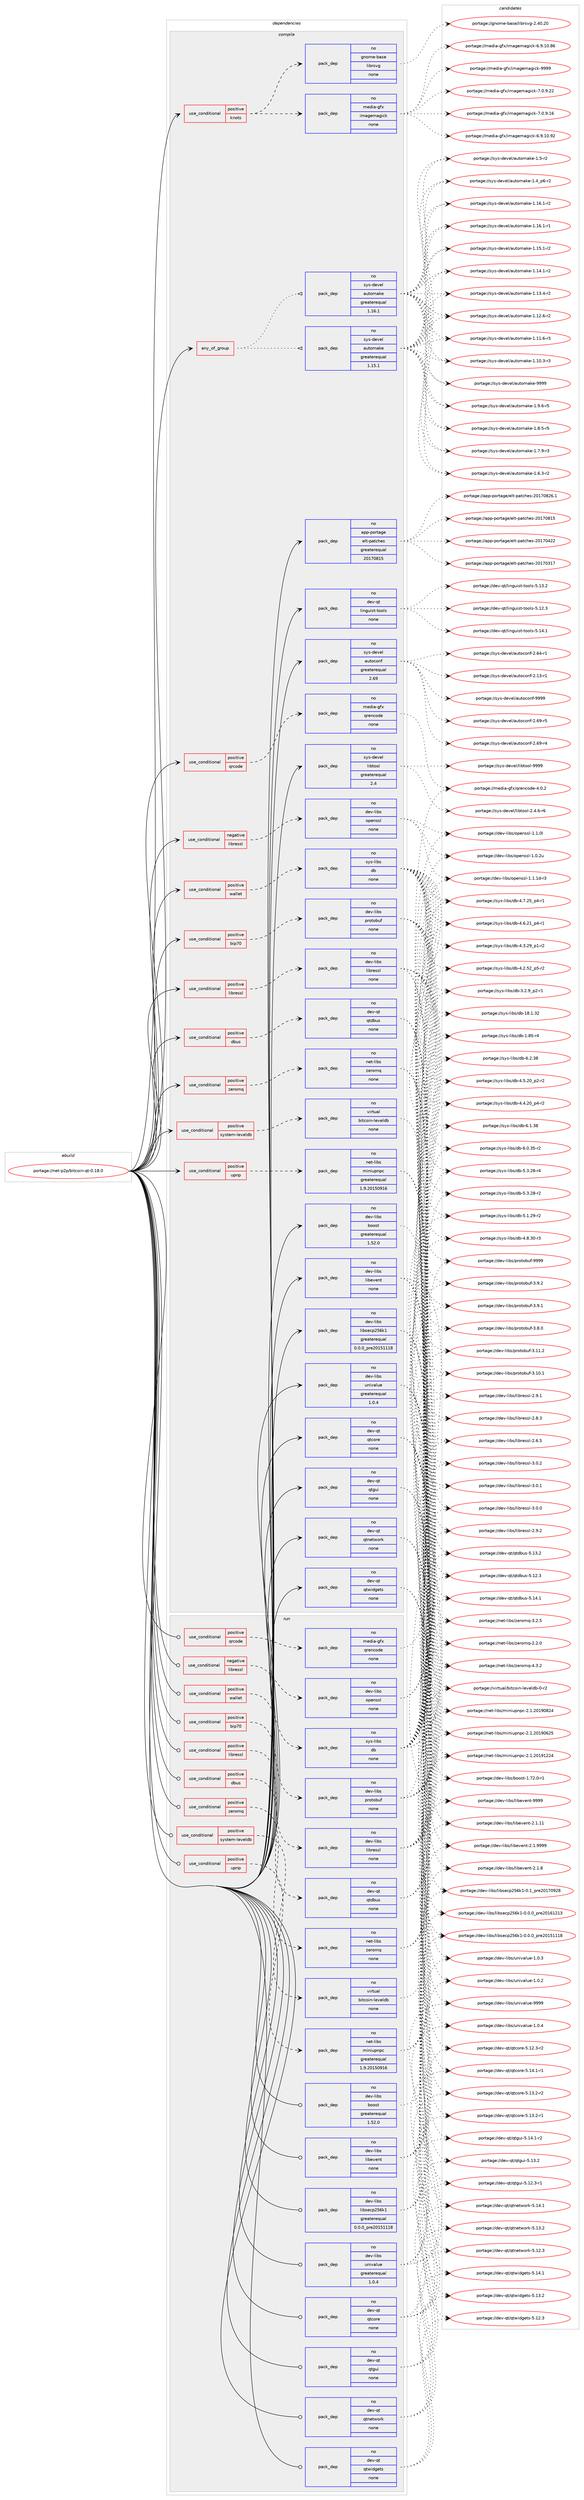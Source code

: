 digraph prolog {

# *************
# Graph options
# *************

newrank=true;
concentrate=true;
compound=true;
graph [rankdir=LR,fontname=Helvetica,fontsize=10,ranksep=1.5];#, ranksep=2.5, nodesep=0.2];
edge  [arrowhead=vee];
node  [fontname=Helvetica,fontsize=10];

# **********
# The ebuild
# **********

subgraph cluster_leftcol {
color=gray;
rank=same;
label=<<i>ebuild</i>>;
id [label="portage://net-p2p/bitcoin-qt-0.18.0", color=red, width=4, href="../net-p2p/bitcoin-qt-0.18.0.svg"];
}

# ****************
# The dependencies
# ****************

subgraph cluster_midcol {
color=gray;
label=<<i>dependencies</i>>;
subgraph cluster_compile {
fillcolor="#eeeeee";
style=filled;
label=<<i>compile</i>>;
subgraph any1848 {
dependency118385 [label=<<TABLE BORDER="0" CELLBORDER="1" CELLSPACING="0" CELLPADDING="4"><TR><TD CELLPADDING="10">any_of_group</TD></TR></TABLE>>, shape=none, color=red];subgraph pack92293 {
dependency118386 [label=<<TABLE BORDER="0" CELLBORDER="1" CELLSPACING="0" CELLPADDING="4" WIDTH="220"><TR><TD ROWSPAN="6" CELLPADDING="30">pack_dep</TD></TR><TR><TD WIDTH="110">no</TD></TR><TR><TD>sys-devel</TD></TR><TR><TD>automake</TD></TR><TR><TD>greaterequal</TD></TR><TR><TD>1.16.1</TD></TR></TABLE>>, shape=none, color=blue];
}
dependency118385:e -> dependency118386:w [weight=20,style="dotted",arrowhead="oinv"];
subgraph pack92294 {
dependency118387 [label=<<TABLE BORDER="0" CELLBORDER="1" CELLSPACING="0" CELLPADDING="4" WIDTH="220"><TR><TD ROWSPAN="6" CELLPADDING="30">pack_dep</TD></TR><TR><TD WIDTH="110">no</TD></TR><TR><TD>sys-devel</TD></TR><TR><TD>automake</TD></TR><TR><TD>greaterequal</TD></TR><TR><TD>1.15.1</TD></TR></TABLE>>, shape=none, color=blue];
}
dependency118385:e -> dependency118387:w [weight=20,style="dotted",arrowhead="oinv"];
}
id:e -> dependency118385:w [weight=20,style="solid",arrowhead="vee"];
subgraph cond24141 {
dependency118388 [label=<<TABLE BORDER="0" CELLBORDER="1" CELLSPACING="0" CELLPADDING="4"><TR><TD ROWSPAN="3" CELLPADDING="10">use_conditional</TD></TR><TR><TD>negative</TD></TR><TR><TD>libressl</TD></TR></TABLE>>, shape=none, color=red];
subgraph pack92295 {
dependency118389 [label=<<TABLE BORDER="0" CELLBORDER="1" CELLSPACING="0" CELLPADDING="4" WIDTH="220"><TR><TD ROWSPAN="6" CELLPADDING="30">pack_dep</TD></TR><TR><TD WIDTH="110">no</TD></TR><TR><TD>dev-libs</TD></TR><TR><TD>openssl</TD></TR><TR><TD>none</TD></TR><TR><TD></TD></TR></TABLE>>, shape=none, color=blue];
}
dependency118388:e -> dependency118389:w [weight=20,style="dashed",arrowhead="vee"];
}
id:e -> dependency118388:w [weight=20,style="solid",arrowhead="vee"];
subgraph cond24142 {
dependency118390 [label=<<TABLE BORDER="0" CELLBORDER="1" CELLSPACING="0" CELLPADDING="4"><TR><TD ROWSPAN="3" CELLPADDING="10">use_conditional</TD></TR><TR><TD>positive</TD></TR><TR><TD>bip70</TD></TR></TABLE>>, shape=none, color=red];
subgraph pack92296 {
dependency118391 [label=<<TABLE BORDER="0" CELLBORDER="1" CELLSPACING="0" CELLPADDING="4" WIDTH="220"><TR><TD ROWSPAN="6" CELLPADDING="30">pack_dep</TD></TR><TR><TD WIDTH="110">no</TD></TR><TR><TD>dev-libs</TD></TR><TR><TD>protobuf</TD></TR><TR><TD>none</TD></TR><TR><TD></TD></TR></TABLE>>, shape=none, color=blue];
}
dependency118390:e -> dependency118391:w [weight=20,style="dashed",arrowhead="vee"];
}
id:e -> dependency118390:w [weight=20,style="solid",arrowhead="vee"];
subgraph cond24143 {
dependency118392 [label=<<TABLE BORDER="0" CELLBORDER="1" CELLSPACING="0" CELLPADDING="4"><TR><TD ROWSPAN="3" CELLPADDING="10">use_conditional</TD></TR><TR><TD>positive</TD></TR><TR><TD>dbus</TD></TR></TABLE>>, shape=none, color=red];
subgraph pack92297 {
dependency118393 [label=<<TABLE BORDER="0" CELLBORDER="1" CELLSPACING="0" CELLPADDING="4" WIDTH="220"><TR><TD ROWSPAN="6" CELLPADDING="30">pack_dep</TD></TR><TR><TD WIDTH="110">no</TD></TR><TR><TD>dev-qt</TD></TR><TR><TD>qtdbus</TD></TR><TR><TD>none</TD></TR><TR><TD></TD></TR></TABLE>>, shape=none, color=blue];
}
dependency118392:e -> dependency118393:w [weight=20,style="dashed",arrowhead="vee"];
}
id:e -> dependency118392:w [weight=20,style="solid",arrowhead="vee"];
subgraph cond24144 {
dependency118394 [label=<<TABLE BORDER="0" CELLBORDER="1" CELLSPACING="0" CELLPADDING="4"><TR><TD ROWSPAN="3" CELLPADDING="10">use_conditional</TD></TR><TR><TD>positive</TD></TR><TR><TD>knots</TD></TR></TABLE>>, shape=none, color=red];
subgraph pack92298 {
dependency118395 [label=<<TABLE BORDER="0" CELLBORDER="1" CELLSPACING="0" CELLPADDING="4" WIDTH="220"><TR><TD ROWSPAN="6" CELLPADDING="30">pack_dep</TD></TR><TR><TD WIDTH="110">no</TD></TR><TR><TD>gnome-base</TD></TR><TR><TD>librsvg</TD></TR><TR><TD>none</TD></TR><TR><TD></TD></TR></TABLE>>, shape=none, color=blue];
}
dependency118394:e -> dependency118395:w [weight=20,style="dashed",arrowhead="vee"];
subgraph pack92299 {
dependency118396 [label=<<TABLE BORDER="0" CELLBORDER="1" CELLSPACING="0" CELLPADDING="4" WIDTH="220"><TR><TD ROWSPAN="6" CELLPADDING="30">pack_dep</TD></TR><TR><TD WIDTH="110">no</TD></TR><TR><TD>media-gfx</TD></TR><TR><TD>imagemagick</TD></TR><TR><TD>none</TD></TR><TR><TD></TD></TR></TABLE>>, shape=none, color=blue];
}
dependency118394:e -> dependency118396:w [weight=20,style="dashed",arrowhead="vee"];
}
id:e -> dependency118394:w [weight=20,style="solid",arrowhead="vee"];
subgraph cond24145 {
dependency118397 [label=<<TABLE BORDER="0" CELLBORDER="1" CELLSPACING="0" CELLPADDING="4"><TR><TD ROWSPAN="3" CELLPADDING="10">use_conditional</TD></TR><TR><TD>positive</TD></TR><TR><TD>libressl</TD></TR></TABLE>>, shape=none, color=red];
subgraph pack92300 {
dependency118398 [label=<<TABLE BORDER="0" CELLBORDER="1" CELLSPACING="0" CELLPADDING="4" WIDTH="220"><TR><TD ROWSPAN="6" CELLPADDING="30">pack_dep</TD></TR><TR><TD WIDTH="110">no</TD></TR><TR><TD>dev-libs</TD></TR><TR><TD>libressl</TD></TR><TR><TD>none</TD></TR><TR><TD></TD></TR></TABLE>>, shape=none, color=blue];
}
dependency118397:e -> dependency118398:w [weight=20,style="dashed",arrowhead="vee"];
}
id:e -> dependency118397:w [weight=20,style="solid",arrowhead="vee"];
subgraph cond24146 {
dependency118399 [label=<<TABLE BORDER="0" CELLBORDER="1" CELLSPACING="0" CELLPADDING="4"><TR><TD ROWSPAN="3" CELLPADDING="10">use_conditional</TD></TR><TR><TD>positive</TD></TR><TR><TD>qrcode</TD></TR></TABLE>>, shape=none, color=red];
subgraph pack92301 {
dependency118400 [label=<<TABLE BORDER="0" CELLBORDER="1" CELLSPACING="0" CELLPADDING="4" WIDTH="220"><TR><TD ROWSPAN="6" CELLPADDING="30">pack_dep</TD></TR><TR><TD WIDTH="110">no</TD></TR><TR><TD>media-gfx</TD></TR><TR><TD>qrencode</TD></TR><TR><TD>none</TD></TR><TR><TD></TD></TR></TABLE>>, shape=none, color=blue];
}
dependency118399:e -> dependency118400:w [weight=20,style="dashed",arrowhead="vee"];
}
id:e -> dependency118399:w [weight=20,style="solid",arrowhead="vee"];
subgraph cond24147 {
dependency118401 [label=<<TABLE BORDER="0" CELLBORDER="1" CELLSPACING="0" CELLPADDING="4"><TR><TD ROWSPAN="3" CELLPADDING="10">use_conditional</TD></TR><TR><TD>positive</TD></TR><TR><TD>system-leveldb</TD></TR></TABLE>>, shape=none, color=red];
subgraph pack92302 {
dependency118402 [label=<<TABLE BORDER="0" CELLBORDER="1" CELLSPACING="0" CELLPADDING="4" WIDTH="220"><TR><TD ROWSPAN="6" CELLPADDING="30">pack_dep</TD></TR><TR><TD WIDTH="110">no</TD></TR><TR><TD>virtual</TD></TR><TR><TD>bitcoin-leveldb</TD></TR><TR><TD>none</TD></TR><TR><TD></TD></TR></TABLE>>, shape=none, color=blue];
}
dependency118401:e -> dependency118402:w [weight=20,style="dashed",arrowhead="vee"];
}
id:e -> dependency118401:w [weight=20,style="solid",arrowhead="vee"];
subgraph cond24148 {
dependency118403 [label=<<TABLE BORDER="0" CELLBORDER="1" CELLSPACING="0" CELLPADDING="4"><TR><TD ROWSPAN="3" CELLPADDING="10">use_conditional</TD></TR><TR><TD>positive</TD></TR><TR><TD>upnp</TD></TR></TABLE>>, shape=none, color=red];
subgraph pack92303 {
dependency118404 [label=<<TABLE BORDER="0" CELLBORDER="1" CELLSPACING="0" CELLPADDING="4" WIDTH="220"><TR><TD ROWSPAN="6" CELLPADDING="30">pack_dep</TD></TR><TR><TD WIDTH="110">no</TD></TR><TR><TD>net-libs</TD></TR><TR><TD>miniupnpc</TD></TR><TR><TD>greaterequal</TD></TR><TR><TD>1.9.20150916</TD></TR></TABLE>>, shape=none, color=blue];
}
dependency118403:e -> dependency118404:w [weight=20,style="dashed",arrowhead="vee"];
}
id:e -> dependency118403:w [weight=20,style="solid",arrowhead="vee"];
subgraph cond24149 {
dependency118405 [label=<<TABLE BORDER="0" CELLBORDER="1" CELLSPACING="0" CELLPADDING="4"><TR><TD ROWSPAN="3" CELLPADDING="10">use_conditional</TD></TR><TR><TD>positive</TD></TR><TR><TD>wallet</TD></TR></TABLE>>, shape=none, color=red];
subgraph pack92304 {
dependency118406 [label=<<TABLE BORDER="0" CELLBORDER="1" CELLSPACING="0" CELLPADDING="4" WIDTH="220"><TR><TD ROWSPAN="6" CELLPADDING="30">pack_dep</TD></TR><TR><TD WIDTH="110">no</TD></TR><TR><TD>sys-libs</TD></TR><TR><TD>db</TD></TR><TR><TD>none</TD></TR><TR><TD></TD></TR></TABLE>>, shape=none, color=blue];
}
dependency118405:e -> dependency118406:w [weight=20,style="dashed",arrowhead="vee"];
}
id:e -> dependency118405:w [weight=20,style="solid",arrowhead="vee"];
subgraph cond24150 {
dependency118407 [label=<<TABLE BORDER="0" CELLBORDER="1" CELLSPACING="0" CELLPADDING="4"><TR><TD ROWSPAN="3" CELLPADDING="10">use_conditional</TD></TR><TR><TD>positive</TD></TR><TR><TD>zeromq</TD></TR></TABLE>>, shape=none, color=red];
subgraph pack92305 {
dependency118408 [label=<<TABLE BORDER="0" CELLBORDER="1" CELLSPACING="0" CELLPADDING="4" WIDTH="220"><TR><TD ROWSPAN="6" CELLPADDING="30">pack_dep</TD></TR><TR><TD WIDTH="110">no</TD></TR><TR><TD>net-libs</TD></TR><TR><TD>zeromq</TD></TR><TR><TD>none</TD></TR><TR><TD></TD></TR></TABLE>>, shape=none, color=blue];
}
dependency118407:e -> dependency118408:w [weight=20,style="dashed",arrowhead="vee"];
}
id:e -> dependency118407:w [weight=20,style="solid",arrowhead="vee"];
subgraph pack92306 {
dependency118409 [label=<<TABLE BORDER="0" CELLBORDER="1" CELLSPACING="0" CELLPADDING="4" WIDTH="220"><TR><TD ROWSPAN="6" CELLPADDING="30">pack_dep</TD></TR><TR><TD WIDTH="110">no</TD></TR><TR><TD>app-portage</TD></TR><TR><TD>elt-patches</TD></TR><TR><TD>greaterequal</TD></TR><TR><TD>20170815</TD></TR></TABLE>>, shape=none, color=blue];
}
id:e -> dependency118409:w [weight=20,style="solid",arrowhead="vee"];
subgraph pack92307 {
dependency118410 [label=<<TABLE BORDER="0" CELLBORDER="1" CELLSPACING="0" CELLPADDING="4" WIDTH="220"><TR><TD ROWSPAN="6" CELLPADDING="30">pack_dep</TD></TR><TR><TD WIDTH="110">no</TD></TR><TR><TD>dev-libs</TD></TR><TR><TD>boost</TD></TR><TR><TD>greaterequal</TD></TR><TR><TD>1.52.0</TD></TR></TABLE>>, shape=none, color=blue];
}
id:e -> dependency118410:w [weight=20,style="solid",arrowhead="vee"];
subgraph pack92308 {
dependency118411 [label=<<TABLE BORDER="0" CELLBORDER="1" CELLSPACING="0" CELLPADDING="4" WIDTH="220"><TR><TD ROWSPAN="6" CELLPADDING="30">pack_dep</TD></TR><TR><TD WIDTH="110">no</TD></TR><TR><TD>dev-libs</TD></TR><TR><TD>libevent</TD></TR><TR><TD>none</TD></TR><TR><TD></TD></TR></TABLE>>, shape=none, color=blue];
}
id:e -> dependency118411:w [weight=20,style="solid",arrowhead="vee"];
subgraph pack92309 {
dependency118412 [label=<<TABLE BORDER="0" CELLBORDER="1" CELLSPACING="0" CELLPADDING="4" WIDTH="220"><TR><TD ROWSPAN="6" CELLPADDING="30">pack_dep</TD></TR><TR><TD WIDTH="110">no</TD></TR><TR><TD>dev-libs</TD></TR><TR><TD>libsecp256k1</TD></TR><TR><TD>greaterequal</TD></TR><TR><TD>0.0.0_pre20151118</TD></TR></TABLE>>, shape=none, color=blue];
}
id:e -> dependency118412:w [weight=20,style="solid",arrowhead="vee"];
subgraph pack92310 {
dependency118413 [label=<<TABLE BORDER="0" CELLBORDER="1" CELLSPACING="0" CELLPADDING="4" WIDTH="220"><TR><TD ROWSPAN="6" CELLPADDING="30">pack_dep</TD></TR><TR><TD WIDTH="110">no</TD></TR><TR><TD>dev-libs</TD></TR><TR><TD>univalue</TD></TR><TR><TD>greaterequal</TD></TR><TR><TD>1.0.4</TD></TR></TABLE>>, shape=none, color=blue];
}
id:e -> dependency118413:w [weight=20,style="solid",arrowhead="vee"];
subgraph pack92311 {
dependency118414 [label=<<TABLE BORDER="0" CELLBORDER="1" CELLSPACING="0" CELLPADDING="4" WIDTH="220"><TR><TD ROWSPAN="6" CELLPADDING="30">pack_dep</TD></TR><TR><TD WIDTH="110">no</TD></TR><TR><TD>dev-qt</TD></TR><TR><TD>linguist-tools</TD></TR><TR><TD>none</TD></TR><TR><TD></TD></TR></TABLE>>, shape=none, color=blue];
}
id:e -> dependency118414:w [weight=20,style="solid",arrowhead="vee"];
subgraph pack92312 {
dependency118415 [label=<<TABLE BORDER="0" CELLBORDER="1" CELLSPACING="0" CELLPADDING="4" WIDTH="220"><TR><TD ROWSPAN="6" CELLPADDING="30">pack_dep</TD></TR><TR><TD WIDTH="110">no</TD></TR><TR><TD>dev-qt</TD></TR><TR><TD>qtcore</TD></TR><TR><TD>none</TD></TR><TR><TD></TD></TR></TABLE>>, shape=none, color=blue];
}
id:e -> dependency118415:w [weight=20,style="solid",arrowhead="vee"];
subgraph pack92313 {
dependency118416 [label=<<TABLE BORDER="0" CELLBORDER="1" CELLSPACING="0" CELLPADDING="4" WIDTH="220"><TR><TD ROWSPAN="6" CELLPADDING="30">pack_dep</TD></TR><TR><TD WIDTH="110">no</TD></TR><TR><TD>dev-qt</TD></TR><TR><TD>qtgui</TD></TR><TR><TD>none</TD></TR><TR><TD></TD></TR></TABLE>>, shape=none, color=blue];
}
id:e -> dependency118416:w [weight=20,style="solid",arrowhead="vee"];
subgraph pack92314 {
dependency118417 [label=<<TABLE BORDER="0" CELLBORDER="1" CELLSPACING="0" CELLPADDING="4" WIDTH="220"><TR><TD ROWSPAN="6" CELLPADDING="30">pack_dep</TD></TR><TR><TD WIDTH="110">no</TD></TR><TR><TD>dev-qt</TD></TR><TR><TD>qtnetwork</TD></TR><TR><TD>none</TD></TR><TR><TD></TD></TR></TABLE>>, shape=none, color=blue];
}
id:e -> dependency118417:w [weight=20,style="solid",arrowhead="vee"];
subgraph pack92315 {
dependency118418 [label=<<TABLE BORDER="0" CELLBORDER="1" CELLSPACING="0" CELLPADDING="4" WIDTH="220"><TR><TD ROWSPAN="6" CELLPADDING="30">pack_dep</TD></TR><TR><TD WIDTH="110">no</TD></TR><TR><TD>dev-qt</TD></TR><TR><TD>qtwidgets</TD></TR><TR><TD>none</TD></TR><TR><TD></TD></TR></TABLE>>, shape=none, color=blue];
}
id:e -> dependency118418:w [weight=20,style="solid",arrowhead="vee"];
subgraph pack92316 {
dependency118419 [label=<<TABLE BORDER="0" CELLBORDER="1" CELLSPACING="0" CELLPADDING="4" WIDTH="220"><TR><TD ROWSPAN="6" CELLPADDING="30">pack_dep</TD></TR><TR><TD WIDTH="110">no</TD></TR><TR><TD>sys-devel</TD></TR><TR><TD>autoconf</TD></TR><TR><TD>greaterequal</TD></TR><TR><TD>2.69</TD></TR></TABLE>>, shape=none, color=blue];
}
id:e -> dependency118419:w [weight=20,style="solid",arrowhead="vee"];
subgraph pack92317 {
dependency118420 [label=<<TABLE BORDER="0" CELLBORDER="1" CELLSPACING="0" CELLPADDING="4" WIDTH="220"><TR><TD ROWSPAN="6" CELLPADDING="30">pack_dep</TD></TR><TR><TD WIDTH="110">no</TD></TR><TR><TD>sys-devel</TD></TR><TR><TD>libtool</TD></TR><TR><TD>greaterequal</TD></TR><TR><TD>2.4</TD></TR></TABLE>>, shape=none, color=blue];
}
id:e -> dependency118420:w [weight=20,style="solid",arrowhead="vee"];
}
subgraph cluster_compileandrun {
fillcolor="#eeeeee";
style=filled;
label=<<i>compile and run</i>>;
}
subgraph cluster_run {
fillcolor="#eeeeee";
style=filled;
label=<<i>run</i>>;
subgraph cond24151 {
dependency118421 [label=<<TABLE BORDER="0" CELLBORDER="1" CELLSPACING="0" CELLPADDING="4"><TR><TD ROWSPAN="3" CELLPADDING="10">use_conditional</TD></TR><TR><TD>negative</TD></TR><TR><TD>libressl</TD></TR></TABLE>>, shape=none, color=red];
subgraph pack92318 {
dependency118422 [label=<<TABLE BORDER="0" CELLBORDER="1" CELLSPACING="0" CELLPADDING="4" WIDTH="220"><TR><TD ROWSPAN="6" CELLPADDING="30">pack_dep</TD></TR><TR><TD WIDTH="110">no</TD></TR><TR><TD>dev-libs</TD></TR><TR><TD>openssl</TD></TR><TR><TD>none</TD></TR><TR><TD></TD></TR></TABLE>>, shape=none, color=blue];
}
dependency118421:e -> dependency118422:w [weight=20,style="dashed",arrowhead="vee"];
}
id:e -> dependency118421:w [weight=20,style="solid",arrowhead="odot"];
subgraph cond24152 {
dependency118423 [label=<<TABLE BORDER="0" CELLBORDER="1" CELLSPACING="0" CELLPADDING="4"><TR><TD ROWSPAN="3" CELLPADDING="10">use_conditional</TD></TR><TR><TD>positive</TD></TR><TR><TD>bip70</TD></TR></TABLE>>, shape=none, color=red];
subgraph pack92319 {
dependency118424 [label=<<TABLE BORDER="0" CELLBORDER="1" CELLSPACING="0" CELLPADDING="4" WIDTH="220"><TR><TD ROWSPAN="6" CELLPADDING="30">pack_dep</TD></TR><TR><TD WIDTH="110">no</TD></TR><TR><TD>dev-libs</TD></TR><TR><TD>protobuf</TD></TR><TR><TD>none</TD></TR><TR><TD></TD></TR></TABLE>>, shape=none, color=blue];
}
dependency118423:e -> dependency118424:w [weight=20,style="dashed",arrowhead="vee"];
}
id:e -> dependency118423:w [weight=20,style="solid",arrowhead="odot"];
subgraph cond24153 {
dependency118425 [label=<<TABLE BORDER="0" CELLBORDER="1" CELLSPACING="0" CELLPADDING="4"><TR><TD ROWSPAN="3" CELLPADDING="10">use_conditional</TD></TR><TR><TD>positive</TD></TR><TR><TD>dbus</TD></TR></TABLE>>, shape=none, color=red];
subgraph pack92320 {
dependency118426 [label=<<TABLE BORDER="0" CELLBORDER="1" CELLSPACING="0" CELLPADDING="4" WIDTH="220"><TR><TD ROWSPAN="6" CELLPADDING="30">pack_dep</TD></TR><TR><TD WIDTH="110">no</TD></TR><TR><TD>dev-qt</TD></TR><TR><TD>qtdbus</TD></TR><TR><TD>none</TD></TR><TR><TD></TD></TR></TABLE>>, shape=none, color=blue];
}
dependency118425:e -> dependency118426:w [weight=20,style="dashed",arrowhead="vee"];
}
id:e -> dependency118425:w [weight=20,style="solid",arrowhead="odot"];
subgraph cond24154 {
dependency118427 [label=<<TABLE BORDER="0" CELLBORDER="1" CELLSPACING="0" CELLPADDING="4"><TR><TD ROWSPAN="3" CELLPADDING="10">use_conditional</TD></TR><TR><TD>positive</TD></TR><TR><TD>libressl</TD></TR></TABLE>>, shape=none, color=red];
subgraph pack92321 {
dependency118428 [label=<<TABLE BORDER="0" CELLBORDER="1" CELLSPACING="0" CELLPADDING="4" WIDTH="220"><TR><TD ROWSPAN="6" CELLPADDING="30">pack_dep</TD></TR><TR><TD WIDTH="110">no</TD></TR><TR><TD>dev-libs</TD></TR><TR><TD>libressl</TD></TR><TR><TD>none</TD></TR><TR><TD></TD></TR></TABLE>>, shape=none, color=blue];
}
dependency118427:e -> dependency118428:w [weight=20,style="dashed",arrowhead="vee"];
}
id:e -> dependency118427:w [weight=20,style="solid",arrowhead="odot"];
subgraph cond24155 {
dependency118429 [label=<<TABLE BORDER="0" CELLBORDER="1" CELLSPACING="0" CELLPADDING="4"><TR><TD ROWSPAN="3" CELLPADDING="10">use_conditional</TD></TR><TR><TD>positive</TD></TR><TR><TD>qrcode</TD></TR></TABLE>>, shape=none, color=red];
subgraph pack92322 {
dependency118430 [label=<<TABLE BORDER="0" CELLBORDER="1" CELLSPACING="0" CELLPADDING="4" WIDTH="220"><TR><TD ROWSPAN="6" CELLPADDING="30">pack_dep</TD></TR><TR><TD WIDTH="110">no</TD></TR><TR><TD>media-gfx</TD></TR><TR><TD>qrencode</TD></TR><TR><TD>none</TD></TR><TR><TD></TD></TR></TABLE>>, shape=none, color=blue];
}
dependency118429:e -> dependency118430:w [weight=20,style="dashed",arrowhead="vee"];
}
id:e -> dependency118429:w [weight=20,style="solid",arrowhead="odot"];
subgraph cond24156 {
dependency118431 [label=<<TABLE BORDER="0" CELLBORDER="1" CELLSPACING="0" CELLPADDING="4"><TR><TD ROWSPAN="3" CELLPADDING="10">use_conditional</TD></TR><TR><TD>positive</TD></TR><TR><TD>system-leveldb</TD></TR></TABLE>>, shape=none, color=red];
subgraph pack92323 {
dependency118432 [label=<<TABLE BORDER="0" CELLBORDER="1" CELLSPACING="0" CELLPADDING="4" WIDTH="220"><TR><TD ROWSPAN="6" CELLPADDING="30">pack_dep</TD></TR><TR><TD WIDTH="110">no</TD></TR><TR><TD>virtual</TD></TR><TR><TD>bitcoin-leveldb</TD></TR><TR><TD>none</TD></TR><TR><TD></TD></TR></TABLE>>, shape=none, color=blue];
}
dependency118431:e -> dependency118432:w [weight=20,style="dashed",arrowhead="vee"];
}
id:e -> dependency118431:w [weight=20,style="solid",arrowhead="odot"];
subgraph cond24157 {
dependency118433 [label=<<TABLE BORDER="0" CELLBORDER="1" CELLSPACING="0" CELLPADDING="4"><TR><TD ROWSPAN="3" CELLPADDING="10">use_conditional</TD></TR><TR><TD>positive</TD></TR><TR><TD>upnp</TD></TR></TABLE>>, shape=none, color=red];
subgraph pack92324 {
dependency118434 [label=<<TABLE BORDER="0" CELLBORDER="1" CELLSPACING="0" CELLPADDING="4" WIDTH="220"><TR><TD ROWSPAN="6" CELLPADDING="30">pack_dep</TD></TR><TR><TD WIDTH="110">no</TD></TR><TR><TD>net-libs</TD></TR><TR><TD>miniupnpc</TD></TR><TR><TD>greaterequal</TD></TR><TR><TD>1.9.20150916</TD></TR></TABLE>>, shape=none, color=blue];
}
dependency118433:e -> dependency118434:w [weight=20,style="dashed",arrowhead="vee"];
}
id:e -> dependency118433:w [weight=20,style="solid",arrowhead="odot"];
subgraph cond24158 {
dependency118435 [label=<<TABLE BORDER="0" CELLBORDER="1" CELLSPACING="0" CELLPADDING="4"><TR><TD ROWSPAN="3" CELLPADDING="10">use_conditional</TD></TR><TR><TD>positive</TD></TR><TR><TD>wallet</TD></TR></TABLE>>, shape=none, color=red];
subgraph pack92325 {
dependency118436 [label=<<TABLE BORDER="0" CELLBORDER="1" CELLSPACING="0" CELLPADDING="4" WIDTH="220"><TR><TD ROWSPAN="6" CELLPADDING="30">pack_dep</TD></TR><TR><TD WIDTH="110">no</TD></TR><TR><TD>sys-libs</TD></TR><TR><TD>db</TD></TR><TR><TD>none</TD></TR><TR><TD></TD></TR></TABLE>>, shape=none, color=blue];
}
dependency118435:e -> dependency118436:w [weight=20,style="dashed",arrowhead="vee"];
}
id:e -> dependency118435:w [weight=20,style="solid",arrowhead="odot"];
subgraph cond24159 {
dependency118437 [label=<<TABLE BORDER="0" CELLBORDER="1" CELLSPACING="0" CELLPADDING="4"><TR><TD ROWSPAN="3" CELLPADDING="10">use_conditional</TD></TR><TR><TD>positive</TD></TR><TR><TD>zeromq</TD></TR></TABLE>>, shape=none, color=red];
subgraph pack92326 {
dependency118438 [label=<<TABLE BORDER="0" CELLBORDER="1" CELLSPACING="0" CELLPADDING="4" WIDTH="220"><TR><TD ROWSPAN="6" CELLPADDING="30">pack_dep</TD></TR><TR><TD WIDTH="110">no</TD></TR><TR><TD>net-libs</TD></TR><TR><TD>zeromq</TD></TR><TR><TD>none</TD></TR><TR><TD></TD></TR></TABLE>>, shape=none, color=blue];
}
dependency118437:e -> dependency118438:w [weight=20,style="dashed",arrowhead="vee"];
}
id:e -> dependency118437:w [weight=20,style="solid",arrowhead="odot"];
subgraph pack92327 {
dependency118439 [label=<<TABLE BORDER="0" CELLBORDER="1" CELLSPACING="0" CELLPADDING="4" WIDTH="220"><TR><TD ROWSPAN="6" CELLPADDING="30">pack_dep</TD></TR><TR><TD WIDTH="110">no</TD></TR><TR><TD>dev-libs</TD></TR><TR><TD>boost</TD></TR><TR><TD>greaterequal</TD></TR><TR><TD>1.52.0</TD></TR></TABLE>>, shape=none, color=blue];
}
id:e -> dependency118439:w [weight=20,style="solid",arrowhead="odot"];
subgraph pack92328 {
dependency118440 [label=<<TABLE BORDER="0" CELLBORDER="1" CELLSPACING="0" CELLPADDING="4" WIDTH="220"><TR><TD ROWSPAN="6" CELLPADDING="30">pack_dep</TD></TR><TR><TD WIDTH="110">no</TD></TR><TR><TD>dev-libs</TD></TR><TR><TD>libevent</TD></TR><TR><TD>none</TD></TR><TR><TD></TD></TR></TABLE>>, shape=none, color=blue];
}
id:e -> dependency118440:w [weight=20,style="solid",arrowhead="odot"];
subgraph pack92329 {
dependency118441 [label=<<TABLE BORDER="0" CELLBORDER="1" CELLSPACING="0" CELLPADDING="4" WIDTH="220"><TR><TD ROWSPAN="6" CELLPADDING="30">pack_dep</TD></TR><TR><TD WIDTH="110">no</TD></TR><TR><TD>dev-libs</TD></TR><TR><TD>libsecp256k1</TD></TR><TR><TD>greaterequal</TD></TR><TR><TD>0.0.0_pre20151118</TD></TR></TABLE>>, shape=none, color=blue];
}
id:e -> dependency118441:w [weight=20,style="solid",arrowhead="odot"];
subgraph pack92330 {
dependency118442 [label=<<TABLE BORDER="0" CELLBORDER="1" CELLSPACING="0" CELLPADDING="4" WIDTH="220"><TR><TD ROWSPAN="6" CELLPADDING="30">pack_dep</TD></TR><TR><TD WIDTH="110">no</TD></TR><TR><TD>dev-libs</TD></TR><TR><TD>univalue</TD></TR><TR><TD>greaterequal</TD></TR><TR><TD>1.0.4</TD></TR></TABLE>>, shape=none, color=blue];
}
id:e -> dependency118442:w [weight=20,style="solid",arrowhead="odot"];
subgraph pack92331 {
dependency118443 [label=<<TABLE BORDER="0" CELLBORDER="1" CELLSPACING="0" CELLPADDING="4" WIDTH="220"><TR><TD ROWSPAN="6" CELLPADDING="30">pack_dep</TD></TR><TR><TD WIDTH="110">no</TD></TR><TR><TD>dev-qt</TD></TR><TR><TD>qtcore</TD></TR><TR><TD>none</TD></TR><TR><TD></TD></TR></TABLE>>, shape=none, color=blue];
}
id:e -> dependency118443:w [weight=20,style="solid",arrowhead="odot"];
subgraph pack92332 {
dependency118444 [label=<<TABLE BORDER="0" CELLBORDER="1" CELLSPACING="0" CELLPADDING="4" WIDTH="220"><TR><TD ROWSPAN="6" CELLPADDING="30">pack_dep</TD></TR><TR><TD WIDTH="110">no</TD></TR><TR><TD>dev-qt</TD></TR><TR><TD>qtgui</TD></TR><TR><TD>none</TD></TR><TR><TD></TD></TR></TABLE>>, shape=none, color=blue];
}
id:e -> dependency118444:w [weight=20,style="solid",arrowhead="odot"];
subgraph pack92333 {
dependency118445 [label=<<TABLE BORDER="0" CELLBORDER="1" CELLSPACING="0" CELLPADDING="4" WIDTH="220"><TR><TD ROWSPAN="6" CELLPADDING="30">pack_dep</TD></TR><TR><TD WIDTH="110">no</TD></TR><TR><TD>dev-qt</TD></TR><TR><TD>qtnetwork</TD></TR><TR><TD>none</TD></TR><TR><TD></TD></TR></TABLE>>, shape=none, color=blue];
}
id:e -> dependency118445:w [weight=20,style="solid",arrowhead="odot"];
subgraph pack92334 {
dependency118446 [label=<<TABLE BORDER="0" CELLBORDER="1" CELLSPACING="0" CELLPADDING="4" WIDTH="220"><TR><TD ROWSPAN="6" CELLPADDING="30">pack_dep</TD></TR><TR><TD WIDTH="110">no</TD></TR><TR><TD>dev-qt</TD></TR><TR><TD>qtwidgets</TD></TR><TR><TD>none</TD></TR><TR><TD></TD></TR></TABLE>>, shape=none, color=blue];
}
id:e -> dependency118446:w [weight=20,style="solid",arrowhead="odot"];
}
}

# **************
# The candidates
# **************

subgraph cluster_choices {
rank=same;
color=gray;
label=<<i>candidates</i>>;

subgraph choice92293 {
color=black;
nodesep=1;
choice115121115451001011181011084797117116111109971071014557575757 [label="portage://sys-devel/automake-9999", color=red, width=4,href="../sys-devel/automake-9999.svg"];
choice115121115451001011181011084797117116111109971071014549465746544511453 [label="portage://sys-devel/automake-1.9.6-r5", color=red, width=4,href="../sys-devel/automake-1.9.6-r5.svg"];
choice115121115451001011181011084797117116111109971071014549465646534511453 [label="portage://sys-devel/automake-1.8.5-r5", color=red, width=4,href="../sys-devel/automake-1.8.5-r5.svg"];
choice115121115451001011181011084797117116111109971071014549465546574511451 [label="portage://sys-devel/automake-1.7.9-r3", color=red, width=4,href="../sys-devel/automake-1.7.9-r3.svg"];
choice115121115451001011181011084797117116111109971071014549465446514511450 [label="portage://sys-devel/automake-1.6.3-r2", color=red, width=4,href="../sys-devel/automake-1.6.3-r2.svg"];
choice11512111545100101118101108479711711611110997107101454946534511450 [label="portage://sys-devel/automake-1.5-r2", color=red, width=4,href="../sys-devel/automake-1.5-r2.svg"];
choice115121115451001011181011084797117116111109971071014549465295112544511450 [label="portage://sys-devel/automake-1.4_p6-r2", color=red, width=4,href="../sys-devel/automake-1.4_p6-r2.svg"];
choice11512111545100101118101108479711711611110997107101454946495446494511450 [label="portage://sys-devel/automake-1.16.1-r2", color=red, width=4,href="../sys-devel/automake-1.16.1-r2.svg"];
choice11512111545100101118101108479711711611110997107101454946495446494511449 [label="portage://sys-devel/automake-1.16.1-r1", color=red, width=4,href="../sys-devel/automake-1.16.1-r1.svg"];
choice11512111545100101118101108479711711611110997107101454946495346494511450 [label="portage://sys-devel/automake-1.15.1-r2", color=red, width=4,href="../sys-devel/automake-1.15.1-r2.svg"];
choice11512111545100101118101108479711711611110997107101454946495246494511450 [label="portage://sys-devel/automake-1.14.1-r2", color=red, width=4,href="../sys-devel/automake-1.14.1-r2.svg"];
choice11512111545100101118101108479711711611110997107101454946495146524511450 [label="portage://sys-devel/automake-1.13.4-r2", color=red, width=4,href="../sys-devel/automake-1.13.4-r2.svg"];
choice11512111545100101118101108479711711611110997107101454946495046544511450 [label="portage://sys-devel/automake-1.12.6-r2", color=red, width=4,href="../sys-devel/automake-1.12.6-r2.svg"];
choice11512111545100101118101108479711711611110997107101454946494946544511451 [label="portage://sys-devel/automake-1.11.6-r3", color=red, width=4,href="../sys-devel/automake-1.11.6-r3.svg"];
choice11512111545100101118101108479711711611110997107101454946494846514511451 [label="portage://sys-devel/automake-1.10.3-r3", color=red, width=4,href="../sys-devel/automake-1.10.3-r3.svg"];
dependency118386:e -> choice115121115451001011181011084797117116111109971071014557575757:w [style=dotted,weight="100"];
dependency118386:e -> choice115121115451001011181011084797117116111109971071014549465746544511453:w [style=dotted,weight="100"];
dependency118386:e -> choice115121115451001011181011084797117116111109971071014549465646534511453:w [style=dotted,weight="100"];
dependency118386:e -> choice115121115451001011181011084797117116111109971071014549465546574511451:w [style=dotted,weight="100"];
dependency118386:e -> choice115121115451001011181011084797117116111109971071014549465446514511450:w [style=dotted,weight="100"];
dependency118386:e -> choice11512111545100101118101108479711711611110997107101454946534511450:w [style=dotted,weight="100"];
dependency118386:e -> choice115121115451001011181011084797117116111109971071014549465295112544511450:w [style=dotted,weight="100"];
dependency118386:e -> choice11512111545100101118101108479711711611110997107101454946495446494511450:w [style=dotted,weight="100"];
dependency118386:e -> choice11512111545100101118101108479711711611110997107101454946495446494511449:w [style=dotted,weight="100"];
dependency118386:e -> choice11512111545100101118101108479711711611110997107101454946495346494511450:w [style=dotted,weight="100"];
dependency118386:e -> choice11512111545100101118101108479711711611110997107101454946495246494511450:w [style=dotted,weight="100"];
dependency118386:e -> choice11512111545100101118101108479711711611110997107101454946495146524511450:w [style=dotted,weight="100"];
dependency118386:e -> choice11512111545100101118101108479711711611110997107101454946495046544511450:w [style=dotted,weight="100"];
dependency118386:e -> choice11512111545100101118101108479711711611110997107101454946494946544511451:w [style=dotted,weight="100"];
dependency118386:e -> choice11512111545100101118101108479711711611110997107101454946494846514511451:w [style=dotted,weight="100"];
}
subgraph choice92294 {
color=black;
nodesep=1;
choice115121115451001011181011084797117116111109971071014557575757 [label="portage://sys-devel/automake-9999", color=red, width=4,href="../sys-devel/automake-9999.svg"];
choice115121115451001011181011084797117116111109971071014549465746544511453 [label="portage://sys-devel/automake-1.9.6-r5", color=red, width=4,href="../sys-devel/automake-1.9.6-r5.svg"];
choice115121115451001011181011084797117116111109971071014549465646534511453 [label="portage://sys-devel/automake-1.8.5-r5", color=red, width=4,href="../sys-devel/automake-1.8.5-r5.svg"];
choice115121115451001011181011084797117116111109971071014549465546574511451 [label="portage://sys-devel/automake-1.7.9-r3", color=red, width=4,href="../sys-devel/automake-1.7.9-r3.svg"];
choice115121115451001011181011084797117116111109971071014549465446514511450 [label="portage://sys-devel/automake-1.6.3-r2", color=red, width=4,href="../sys-devel/automake-1.6.3-r2.svg"];
choice11512111545100101118101108479711711611110997107101454946534511450 [label="portage://sys-devel/automake-1.5-r2", color=red, width=4,href="../sys-devel/automake-1.5-r2.svg"];
choice115121115451001011181011084797117116111109971071014549465295112544511450 [label="portage://sys-devel/automake-1.4_p6-r2", color=red, width=4,href="../sys-devel/automake-1.4_p6-r2.svg"];
choice11512111545100101118101108479711711611110997107101454946495446494511450 [label="portage://sys-devel/automake-1.16.1-r2", color=red, width=4,href="../sys-devel/automake-1.16.1-r2.svg"];
choice11512111545100101118101108479711711611110997107101454946495446494511449 [label="portage://sys-devel/automake-1.16.1-r1", color=red, width=4,href="../sys-devel/automake-1.16.1-r1.svg"];
choice11512111545100101118101108479711711611110997107101454946495346494511450 [label="portage://sys-devel/automake-1.15.1-r2", color=red, width=4,href="../sys-devel/automake-1.15.1-r2.svg"];
choice11512111545100101118101108479711711611110997107101454946495246494511450 [label="portage://sys-devel/automake-1.14.1-r2", color=red, width=4,href="../sys-devel/automake-1.14.1-r2.svg"];
choice11512111545100101118101108479711711611110997107101454946495146524511450 [label="portage://sys-devel/automake-1.13.4-r2", color=red, width=4,href="../sys-devel/automake-1.13.4-r2.svg"];
choice11512111545100101118101108479711711611110997107101454946495046544511450 [label="portage://sys-devel/automake-1.12.6-r2", color=red, width=4,href="../sys-devel/automake-1.12.6-r2.svg"];
choice11512111545100101118101108479711711611110997107101454946494946544511451 [label="portage://sys-devel/automake-1.11.6-r3", color=red, width=4,href="../sys-devel/automake-1.11.6-r3.svg"];
choice11512111545100101118101108479711711611110997107101454946494846514511451 [label="portage://sys-devel/automake-1.10.3-r3", color=red, width=4,href="../sys-devel/automake-1.10.3-r3.svg"];
dependency118387:e -> choice115121115451001011181011084797117116111109971071014557575757:w [style=dotted,weight="100"];
dependency118387:e -> choice115121115451001011181011084797117116111109971071014549465746544511453:w [style=dotted,weight="100"];
dependency118387:e -> choice115121115451001011181011084797117116111109971071014549465646534511453:w [style=dotted,weight="100"];
dependency118387:e -> choice115121115451001011181011084797117116111109971071014549465546574511451:w [style=dotted,weight="100"];
dependency118387:e -> choice115121115451001011181011084797117116111109971071014549465446514511450:w [style=dotted,weight="100"];
dependency118387:e -> choice11512111545100101118101108479711711611110997107101454946534511450:w [style=dotted,weight="100"];
dependency118387:e -> choice115121115451001011181011084797117116111109971071014549465295112544511450:w [style=dotted,weight="100"];
dependency118387:e -> choice11512111545100101118101108479711711611110997107101454946495446494511450:w [style=dotted,weight="100"];
dependency118387:e -> choice11512111545100101118101108479711711611110997107101454946495446494511449:w [style=dotted,weight="100"];
dependency118387:e -> choice11512111545100101118101108479711711611110997107101454946495346494511450:w [style=dotted,weight="100"];
dependency118387:e -> choice11512111545100101118101108479711711611110997107101454946495246494511450:w [style=dotted,weight="100"];
dependency118387:e -> choice11512111545100101118101108479711711611110997107101454946495146524511450:w [style=dotted,weight="100"];
dependency118387:e -> choice11512111545100101118101108479711711611110997107101454946495046544511450:w [style=dotted,weight="100"];
dependency118387:e -> choice11512111545100101118101108479711711611110997107101454946494946544511451:w [style=dotted,weight="100"];
dependency118387:e -> choice11512111545100101118101108479711711611110997107101454946494846514511451:w [style=dotted,weight="100"];
}
subgraph choice92295 {
color=black;
nodesep=1;
choice1001011184510810598115471111121011101151151084549464946491004511451 [label="portage://dev-libs/openssl-1.1.1d-r3", color=red, width=4,href="../dev-libs/openssl-1.1.1d-r3.svg"];
choice100101118451081059811547111112101110115115108454946494648108 [label="portage://dev-libs/openssl-1.1.0l", color=red, width=4,href="../dev-libs/openssl-1.1.0l.svg"];
choice100101118451081059811547111112101110115115108454946484650117 [label="portage://dev-libs/openssl-1.0.2u", color=red, width=4,href="../dev-libs/openssl-1.0.2u.svg"];
dependency118389:e -> choice1001011184510810598115471111121011101151151084549464946491004511451:w [style=dotted,weight="100"];
dependency118389:e -> choice100101118451081059811547111112101110115115108454946494648108:w [style=dotted,weight="100"];
dependency118389:e -> choice100101118451081059811547111112101110115115108454946484650117:w [style=dotted,weight="100"];
}
subgraph choice92296 {
color=black;
nodesep=1;
choice100101118451081059811547112114111116111981171024557575757 [label="portage://dev-libs/protobuf-9999", color=red, width=4,href="../dev-libs/protobuf-9999.svg"];
choice10010111845108105981154711211411111611198117102455146574650 [label="portage://dev-libs/protobuf-3.9.2", color=red, width=4,href="../dev-libs/protobuf-3.9.2.svg"];
choice10010111845108105981154711211411111611198117102455146574649 [label="portage://dev-libs/protobuf-3.9.1", color=red, width=4,href="../dev-libs/protobuf-3.9.1.svg"];
choice10010111845108105981154711211411111611198117102455146564648 [label="portage://dev-libs/protobuf-3.8.0", color=red, width=4,href="../dev-libs/protobuf-3.8.0.svg"];
choice1001011184510810598115471121141111161119811710245514649494650 [label="portage://dev-libs/protobuf-3.11.2", color=red, width=4,href="../dev-libs/protobuf-3.11.2.svg"];
choice1001011184510810598115471121141111161119811710245514649484649 [label="portage://dev-libs/protobuf-3.10.1", color=red, width=4,href="../dev-libs/protobuf-3.10.1.svg"];
dependency118391:e -> choice100101118451081059811547112114111116111981171024557575757:w [style=dotted,weight="100"];
dependency118391:e -> choice10010111845108105981154711211411111611198117102455146574650:w [style=dotted,weight="100"];
dependency118391:e -> choice10010111845108105981154711211411111611198117102455146574649:w [style=dotted,weight="100"];
dependency118391:e -> choice10010111845108105981154711211411111611198117102455146564648:w [style=dotted,weight="100"];
dependency118391:e -> choice1001011184510810598115471121141111161119811710245514649494650:w [style=dotted,weight="100"];
dependency118391:e -> choice1001011184510810598115471121141111161119811710245514649484649:w [style=dotted,weight="100"];
}
subgraph choice92297 {
color=black;
nodesep=1;
choice10010111845113116471131161009811711545534649524649 [label="portage://dev-qt/qtdbus-5.14.1", color=red, width=4,href="../dev-qt/qtdbus-5.14.1.svg"];
choice10010111845113116471131161009811711545534649514650 [label="portage://dev-qt/qtdbus-5.13.2", color=red, width=4,href="../dev-qt/qtdbus-5.13.2.svg"];
choice10010111845113116471131161009811711545534649504651 [label="portage://dev-qt/qtdbus-5.12.3", color=red, width=4,href="../dev-qt/qtdbus-5.12.3.svg"];
dependency118393:e -> choice10010111845113116471131161009811711545534649524649:w [style=dotted,weight="100"];
dependency118393:e -> choice10010111845113116471131161009811711545534649514650:w [style=dotted,weight="100"];
dependency118393:e -> choice10010111845113116471131161009811711545534649504651:w [style=dotted,weight="100"];
}
subgraph choice92298 {
color=black;
nodesep=1;
choice10311011110910145989711510147108105981141151181034550465248465048 [label="portage://gnome-base/librsvg-2.40.20", color=red, width=4,href="../gnome-base/librsvg-2.40.20.svg"];
dependency118395:e -> choice10311011110910145989711510147108105981141151181034550465248465048:w [style=dotted,weight="100"];
}
subgraph choice92299 {
color=black;
nodesep=1;
choice1091011001059745103102120471051099710310110997103105991074557575757 [label="portage://media-gfx/imagemagick-9999", color=red, width=4,href="../media-gfx/imagemagick-9999.svg"];
choice109101100105974510310212047105109971031011099710310599107455546484657465050 [label="portage://media-gfx/imagemagick-7.0.9.22", color=red, width=4,href="../media-gfx/imagemagick-7.0.9.22.svg"];
choice109101100105974510310212047105109971031011099710310599107455546484657464954 [label="portage://media-gfx/imagemagick-7.0.9.16", color=red, width=4,href="../media-gfx/imagemagick-7.0.9.16.svg"];
choice10910110010597451031021204710510997103101109971031059910745544657464948465750 [label="portage://media-gfx/imagemagick-6.9.10.92", color=red, width=4,href="../media-gfx/imagemagick-6.9.10.92.svg"];
choice10910110010597451031021204710510997103101109971031059910745544657464948465654 [label="portage://media-gfx/imagemagick-6.9.10.86", color=red, width=4,href="../media-gfx/imagemagick-6.9.10.86.svg"];
dependency118396:e -> choice1091011001059745103102120471051099710310110997103105991074557575757:w [style=dotted,weight="100"];
dependency118396:e -> choice109101100105974510310212047105109971031011099710310599107455546484657465050:w [style=dotted,weight="100"];
dependency118396:e -> choice109101100105974510310212047105109971031011099710310599107455546484657464954:w [style=dotted,weight="100"];
dependency118396:e -> choice10910110010597451031021204710510997103101109971031059910745544657464948465750:w [style=dotted,weight="100"];
dependency118396:e -> choice10910110010597451031021204710510997103101109971031059910745544657464948465654:w [style=dotted,weight="100"];
}
subgraph choice92300 {
color=black;
nodesep=1;
choice10010111845108105981154710810598114101115115108455146484650 [label="portage://dev-libs/libressl-3.0.2", color=red, width=4,href="../dev-libs/libressl-3.0.2.svg"];
choice10010111845108105981154710810598114101115115108455146484649 [label="portage://dev-libs/libressl-3.0.1", color=red, width=4,href="../dev-libs/libressl-3.0.1.svg"];
choice10010111845108105981154710810598114101115115108455146484648 [label="portage://dev-libs/libressl-3.0.0", color=red, width=4,href="../dev-libs/libressl-3.0.0.svg"];
choice10010111845108105981154710810598114101115115108455046574650 [label="portage://dev-libs/libressl-2.9.2", color=red, width=4,href="../dev-libs/libressl-2.9.2.svg"];
choice10010111845108105981154710810598114101115115108455046574649 [label="portage://dev-libs/libressl-2.9.1", color=red, width=4,href="../dev-libs/libressl-2.9.1.svg"];
choice10010111845108105981154710810598114101115115108455046564651 [label="portage://dev-libs/libressl-2.8.3", color=red, width=4,href="../dev-libs/libressl-2.8.3.svg"];
choice10010111845108105981154710810598114101115115108455046544653 [label="portage://dev-libs/libressl-2.6.5", color=red, width=4,href="../dev-libs/libressl-2.6.5.svg"];
dependency118398:e -> choice10010111845108105981154710810598114101115115108455146484650:w [style=dotted,weight="100"];
dependency118398:e -> choice10010111845108105981154710810598114101115115108455146484649:w [style=dotted,weight="100"];
dependency118398:e -> choice10010111845108105981154710810598114101115115108455146484648:w [style=dotted,weight="100"];
dependency118398:e -> choice10010111845108105981154710810598114101115115108455046574650:w [style=dotted,weight="100"];
dependency118398:e -> choice10010111845108105981154710810598114101115115108455046574649:w [style=dotted,weight="100"];
dependency118398:e -> choice10010111845108105981154710810598114101115115108455046564651:w [style=dotted,weight="100"];
dependency118398:e -> choice10010111845108105981154710810598114101115115108455046544653:w [style=dotted,weight="100"];
}
subgraph choice92301 {
color=black;
nodesep=1;
choice10910110010597451031021204711311410111099111100101455246484650 [label="portage://media-gfx/qrencode-4.0.2", color=red, width=4,href="../media-gfx/qrencode-4.0.2.svg"];
dependency118400:e -> choice10910110010597451031021204711311410111099111100101455246484650:w [style=dotted,weight="100"];
}
subgraph choice92302 {
color=black;
nodesep=1;
choice11810511411611797108479810511699111105110451081011181011081009845484511450 [label="portage://virtual/bitcoin-leveldb-0-r2", color=red, width=4,href="../virtual/bitcoin-leveldb-0-r2.svg"];
dependency118402:e -> choice11810511411611797108479810511699111105110451081011181011081009845484511450:w [style=dotted,weight="100"];
}
subgraph choice92303 {
color=black;
nodesep=1;
choice1101011164510810598115471091051101051171121101129945504649465048495749505052 [label="portage://net-libs/miniupnpc-2.1.20191224", color=red, width=4,href="../net-libs/miniupnpc-2.1.20191224.svg"];
choice1101011164510810598115471091051101051171121101129945504649465048495748565052 [label="portage://net-libs/miniupnpc-2.1.20190824", color=red, width=4,href="../net-libs/miniupnpc-2.1.20190824.svg"];
choice1101011164510810598115471091051101051171121101129945504649465048495748545053 [label="portage://net-libs/miniupnpc-2.1.20190625", color=red, width=4,href="../net-libs/miniupnpc-2.1.20190625.svg"];
dependency118404:e -> choice1101011164510810598115471091051101051171121101129945504649465048495749505052:w [style=dotted,weight="100"];
dependency118404:e -> choice1101011164510810598115471091051101051171121101129945504649465048495748565052:w [style=dotted,weight="100"];
dependency118404:e -> choice1101011164510810598115471091051101051171121101129945504649465048495748545053:w [style=dotted,weight="100"];
}
subgraph choice92304 {
color=black;
nodesep=1;
choice1151211154510810598115471009845544650465156 [label="portage://sys-libs/db-6.2.38", color=red, width=4,href="../sys-libs/db-6.2.38.svg"];
choice1151211154510810598115471009845544649465156 [label="portage://sys-libs/db-6.1.38", color=red, width=4,href="../sys-libs/db-6.1.38.svg"];
choice11512111545108105981154710098455446484651534511450 [label="portage://sys-libs/db-6.0.35-r2", color=red, width=4,href="../sys-libs/db-6.0.35-r2.svg"];
choice11512111545108105981154710098455346514650564511452 [label="portage://sys-libs/db-5.3.28-r4", color=red, width=4,href="../sys-libs/db-5.3.28-r4.svg"];
choice11512111545108105981154710098455346514650564511450 [label="portage://sys-libs/db-5.3.28-r2", color=red, width=4,href="../sys-libs/db-5.3.28-r2.svg"];
choice11512111545108105981154710098455346494650574511450 [label="portage://sys-libs/db-5.1.29-r2", color=red, width=4,href="../sys-libs/db-5.1.29-r2.svg"];
choice11512111545108105981154710098455246564651484511451 [label="portage://sys-libs/db-4.8.30-r3", color=red, width=4,href="../sys-libs/db-4.8.30-r3.svg"];
choice115121115451081059811547100984552465546505395112524511449 [label="portage://sys-libs/db-4.7.25_p4-r1", color=red, width=4,href="../sys-libs/db-4.7.25_p4-r1.svg"];
choice115121115451081059811547100984552465446504995112524511449 [label="portage://sys-libs/db-4.6.21_p4-r1", color=red, width=4,href="../sys-libs/db-4.6.21_p4-r1.svg"];
choice115121115451081059811547100984552465346504895112504511450 [label="portage://sys-libs/db-4.5.20_p2-r2", color=red, width=4,href="../sys-libs/db-4.5.20_p2-r2.svg"];
choice115121115451081059811547100984552465246504895112524511450 [label="portage://sys-libs/db-4.4.20_p4-r2", color=red, width=4,href="../sys-libs/db-4.4.20_p4-r2.svg"];
choice115121115451081059811547100984552465146505795112494511450 [label="portage://sys-libs/db-4.3.29_p1-r2", color=red, width=4,href="../sys-libs/db-4.3.29_p1-r2.svg"];
choice115121115451081059811547100984552465046535095112534511450 [label="portage://sys-libs/db-4.2.52_p5-r2", color=red, width=4,href="../sys-libs/db-4.2.52_p5-r2.svg"];
choice1151211154510810598115471009845514650465795112504511449 [label="portage://sys-libs/db-3.2.9_p2-r1", color=red, width=4,href="../sys-libs/db-3.2.9_p2-r1.svg"];
choice115121115451081059811547100984549564649465150 [label="portage://sys-libs/db-18.1.32", color=red, width=4,href="../sys-libs/db-18.1.32.svg"];
choice1151211154510810598115471009845494656534511452 [label="portage://sys-libs/db-1.85-r4", color=red, width=4,href="../sys-libs/db-1.85-r4.svg"];
dependency118406:e -> choice1151211154510810598115471009845544650465156:w [style=dotted,weight="100"];
dependency118406:e -> choice1151211154510810598115471009845544649465156:w [style=dotted,weight="100"];
dependency118406:e -> choice11512111545108105981154710098455446484651534511450:w [style=dotted,weight="100"];
dependency118406:e -> choice11512111545108105981154710098455346514650564511452:w [style=dotted,weight="100"];
dependency118406:e -> choice11512111545108105981154710098455346514650564511450:w [style=dotted,weight="100"];
dependency118406:e -> choice11512111545108105981154710098455346494650574511450:w [style=dotted,weight="100"];
dependency118406:e -> choice11512111545108105981154710098455246564651484511451:w [style=dotted,weight="100"];
dependency118406:e -> choice115121115451081059811547100984552465546505395112524511449:w [style=dotted,weight="100"];
dependency118406:e -> choice115121115451081059811547100984552465446504995112524511449:w [style=dotted,weight="100"];
dependency118406:e -> choice115121115451081059811547100984552465346504895112504511450:w [style=dotted,weight="100"];
dependency118406:e -> choice115121115451081059811547100984552465246504895112524511450:w [style=dotted,weight="100"];
dependency118406:e -> choice115121115451081059811547100984552465146505795112494511450:w [style=dotted,weight="100"];
dependency118406:e -> choice115121115451081059811547100984552465046535095112534511450:w [style=dotted,weight="100"];
dependency118406:e -> choice1151211154510810598115471009845514650465795112504511449:w [style=dotted,weight="100"];
dependency118406:e -> choice115121115451081059811547100984549564649465150:w [style=dotted,weight="100"];
dependency118406:e -> choice1151211154510810598115471009845494656534511452:w [style=dotted,weight="100"];
}
subgraph choice92305 {
color=black;
nodesep=1;
choice110101116451081059811547122101114111109113455246514650 [label="portage://net-libs/zeromq-4.3.2", color=red, width=4,href="../net-libs/zeromq-4.3.2.svg"];
choice110101116451081059811547122101114111109113455146504653 [label="portage://net-libs/zeromq-3.2.5", color=red, width=4,href="../net-libs/zeromq-3.2.5.svg"];
choice110101116451081059811547122101114111109113455046504648 [label="portage://net-libs/zeromq-2.2.0", color=red, width=4,href="../net-libs/zeromq-2.2.0.svg"];
dependency118408:e -> choice110101116451081059811547122101114111109113455246514650:w [style=dotted,weight="100"];
dependency118408:e -> choice110101116451081059811547122101114111109113455146504653:w [style=dotted,weight="100"];
dependency118408:e -> choice110101116451081059811547122101114111109113455046504648:w [style=dotted,weight="100"];
}
subgraph choice92306 {
color=black;
nodesep=1;
choice971121124511211111411697103101471011081164511297116991041011154550484955485650544649 [label="portage://app-portage/elt-patches-20170826.1", color=red, width=4,href="../app-portage/elt-patches-20170826.1.svg"];
choice97112112451121111141169710310147101108116451129711699104101115455048495548564953 [label="portage://app-portage/elt-patches-20170815", color=red, width=4,href="../app-portage/elt-patches-20170815.svg"];
choice97112112451121111141169710310147101108116451129711699104101115455048495548525050 [label="portage://app-portage/elt-patches-20170422", color=red, width=4,href="../app-portage/elt-patches-20170422.svg"];
choice97112112451121111141169710310147101108116451129711699104101115455048495548514955 [label="portage://app-portage/elt-patches-20170317", color=red, width=4,href="../app-portage/elt-patches-20170317.svg"];
dependency118409:e -> choice971121124511211111411697103101471011081164511297116991041011154550484955485650544649:w [style=dotted,weight="100"];
dependency118409:e -> choice97112112451121111141169710310147101108116451129711699104101115455048495548564953:w [style=dotted,weight="100"];
dependency118409:e -> choice97112112451121111141169710310147101108116451129711699104101115455048495548525050:w [style=dotted,weight="100"];
dependency118409:e -> choice97112112451121111141169710310147101108116451129711699104101115455048495548514955:w [style=dotted,weight="100"];
}
subgraph choice92307 {
color=black;
nodesep=1;
choice10010111845108105981154798111111115116454946555046484511449 [label="portage://dev-libs/boost-1.72.0-r1", color=red, width=4,href="../dev-libs/boost-1.72.0-r1.svg"];
dependency118410:e -> choice10010111845108105981154798111111115116454946555046484511449:w [style=dotted,weight="100"];
}
subgraph choice92308 {
color=black;
nodesep=1;
choice100101118451081059811547108105981011181011101164557575757 [label="portage://dev-libs/libevent-9999", color=red, width=4,href="../dev-libs/libevent-9999.svg"];
choice10010111845108105981154710810598101118101110116455046494657575757 [label="portage://dev-libs/libevent-2.1.9999", color=red, width=4,href="../dev-libs/libevent-2.1.9999.svg"];
choice10010111845108105981154710810598101118101110116455046494656 [label="portage://dev-libs/libevent-2.1.8", color=red, width=4,href="../dev-libs/libevent-2.1.8.svg"];
choice1001011184510810598115471081059810111810111011645504649464949 [label="portage://dev-libs/libevent-2.1.11", color=red, width=4,href="../dev-libs/libevent-2.1.11.svg"];
dependency118411:e -> choice100101118451081059811547108105981011181011101164557575757:w [style=dotted,weight="100"];
dependency118411:e -> choice10010111845108105981154710810598101118101110116455046494657575757:w [style=dotted,weight="100"];
dependency118411:e -> choice10010111845108105981154710810598101118101110116455046494656:w [style=dotted,weight="100"];
dependency118411:e -> choice1001011184510810598115471081059810111810111011645504649464949:w [style=dotted,weight="100"];
}
subgraph choice92309 {
color=black;
nodesep=1;
choice10010111845108105981154710810598115101991125053541074945484649951121141015048495548575056 [label="portage://dev-libs/libsecp256k1-0.1_pre20170928", color=red, width=4,href="../dev-libs/libsecp256k1-0.1_pre20170928.svg"];
choice100101118451081059811547108105981151019911250535410749454846484648951121141015048495449504951 [label="portage://dev-libs/libsecp256k1-0.0.0_pre20161213", color=red, width=4,href="../dev-libs/libsecp256k1-0.0.0_pre20161213.svg"];
choice100101118451081059811547108105981151019911250535410749454846484648951121141015048495349494956 [label="portage://dev-libs/libsecp256k1-0.0.0_pre20151118", color=red, width=4,href="../dev-libs/libsecp256k1-0.0.0_pre20151118.svg"];
dependency118412:e -> choice10010111845108105981154710810598115101991125053541074945484649951121141015048495548575056:w [style=dotted,weight="100"];
dependency118412:e -> choice100101118451081059811547108105981151019911250535410749454846484648951121141015048495449504951:w [style=dotted,weight="100"];
dependency118412:e -> choice100101118451081059811547108105981151019911250535410749454846484648951121141015048495349494956:w [style=dotted,weight="100"];
}
subgraph choice92310 {
color=black;
nodesep=1;
choice100101118451081059811547117110105118971081171014557575757 [label="portage://dev-libs/univalue-9999", color=red, width=4,href="../dev-libs/univalue-9999.svg"];
choice10010111845108105981154711711010511897108117101454946484652 [label="portage://dev-libs/univalue-1.0.4", color=red, width=4,href="../dev-libs/univalue-1.0.4.svg"];
choice10010111845108105981154711711010511897108117101454946484651 [label="portage://dev-libs/univalue-1.0.3", color=red, width=4,href="../dev-libs/univalue-1.0.3.svg"];
choice10010111845108105981154711711010511897108117101454946484650 [label="portage://dev-libs/univalue-1.0.2", color=red, width=4,href="../dev-libs/univalue-1.0.2.svg"];
dependency118413:e -> choice100101118451081059811547117110105118971081171014557575757:w [style=dotted,weight="100"];
dependency118413:e -> choice10010111845108105981154711711010511897108117101454946484652:w [style=dotted,weight="100"];
dependency118413:e -> choice10010111845108105981154711711010511897108117101454946484651:w [style=dotted,weight="100"];
dependency118413:e -> choice10010111845108105981154711711010511897108117101454946484650:w [style=dotted,weight="100"];
}
subgraph choice92311 {
color=black;
nodesep=1;
choice10010111845113116471081051101031171051151164511611111110811545534649524649 [label="portage://dev-qt/linguist-tools-5.14.1", color=red, width=4,href="../dev-qt/linguist-tools-5.14.1.svg"];
choice10010111845113116471081051101031171051151164511611111110811545534649514650 [label="portage://dev-qt/linguist-tools-5.13.2", color=red, width=4,href="../dev-qt/linguist-tools-5.13.2.svg"];
choice10010111845113116471081051101031171051151164511611111110811545534649504651 [label="portage://dev-qt/linguist-tools-5.12.3", color=red, width=4,href="../dev-qt/linguist-tools-5.12.3.svg"];
dependency118414:e -> choice10010111845113116471081051101031171051151164511611111110811545534649524649:w [style=dotted,weight="100"];
dependency118414:e -> choice10010111845113116471081051101031171051151164511611111110811545534649514650:w [style=dotted,weight="100"];
dependency118414:e -> choice10010111845113116471081051101031171051151164511611111110811545534649504651:w [style=dotted,weight="100"];
}
subgraph choice92312 {
color=black;
nodesep=1;
choice100101118451131164711311699111114101455346495246494511449 [label="portage://dev-qt/qtcore-5.14.1-r1", color=red, width=4,href="../dev-qt/qtcore-5.14.1-r1.svg"];
choice100101118451131164711311699111114101455346495146504511450 [label="portage://dev-qt/qtcore-5.13.2-r2", color=red, width=4,href="../dev-qt/qtcore-5.13.2-r2.svg"];
choice100101118451131164711311699111114101455346495146504511449 [label="portage://dev-qt/qtcore-5.13.2-r1", color=red, width=4,href="../dev-qt/qtcore-5.13.2-r1.svg"];
choice100101118451131164711311699111114101455346495046514511450 [label="portage://dev-qt/qtcore-5.12.3-r2", color=red, width=4,href="../dev-qt/qtcore-5.12.3-r2.svg"];
dependency118415:e -> choice100101118451131164711311699111114101455346495246494511449:w [style=dotted,weight="100"];
dependency118415:e -> choice100101118451131164711311699111114101455346495146504511450:w [style=dotted,weight="100"];
dependency118415:e -> choice100101118451131164711311699111114101455346495146504511449:w [style=dotted,weight="100"];
dependency118415:e -> choice100101118451131164711311699111114101455346495046514511450:w [style=dotted,weight="100"];
}
subgraph choice92313 {
color=black;
nodesep=1;
choice1001011184511311647113116103117105455346495246494511450 [label="portage://dev-qt/qtgui-5.14.1-r2", color=red, width=4,href="../dev-qt/qtgui-5.14.1-r2.svg"];
choice100101118451131164711311610311710545534649514650 [label="portage://dev-qt/qtgui-5.13.2", color=red, width=4,href="../dev-qt/qtgui-5.13.2.svg"];
choice1001011184511311647113116103117105455346495046514511449 [label="portage://dev-qt/qtgui-5.12.3-r1", color=red, width=4,href="../dev-qt/qtgui-5.12.3-r1.svg"];
dependency118416:e -> choice1001011184511311647113116103117105455346495246494511450:w [style=dotted,weight="100"];
dependency118416:e -> choice100101118451131164711311610311710545534649514650:w [style=dotted,weight="100"];
dependency118416:e -> choice1001011184511311647113116103117105455346495046514511449:w [style=dotted,weight="100"];
}
subgraph choice92314 {
color=black;
nodesep=1;
choice100101118451131164711311611010111611911111410745534649524649 [label="portage://dev-qt/qtnetwork-5.14.1", color=red, width=4,href="../dev-qt/qtnetwork-5.14.1.svg"];
choice100101118451131164711311611010111611911111410745534649514650 [label="portage://dev-qt/qtnetwork-5.13.2", color=red, width=4,href="../dev-qt/qtnetwork-5.13.2.svg"];
choice100101118451131164711311611010111611911111410745534649504651 [label="portage://dev-qt/qtnetwork-5.12.3", color=red, width=4,href="../dev-qt/qtnetwork-5.12.3.svg"];
dependency118417:e -> choice100101118451131164711311611010111611911111410745534649524649:w [style=dotted,weight="100"];
dependency118417:e -> choice100101118451131164711311611010111611911111410745534649514650:w [style=dotted,weight="100"];
dependency118417:e -> choice100101118451131164711311611010111611911111410745534649504651:w [style=dotted,weight="100"];
}
subgraph choice92315 {
color=black;
nodesep=1;
choice100101118451131164711311611910510010310111611545534649524649 [label="portage://dev-qt/qtwidgets-5.14.1", color=red, width=4,href="../dev-qt/qtwidgets-5.14.1.svg"];
choice100101118451131164711311611910510010310111611545534649514650 [label="portage://dev-qt/qtwidgets-5.13.2", color=red, width=4,href="../dev-qt/qtwidgets-5.13.2.svg"];
choice100101118451131164711311611910510010310111611545534649504651 [label="portage://dev-qt/qtwidgets-5.12.3", color=red, width=4,href="../dev-qt/qtwidgets-5.12.3.svg"];
dependency118418:e -> choice100101118451131164711311611910510010310111611545534649524649:w [style=dotted,weight="100"];
dependency118418:e -> choice100101118451131164711311611910510010310111611545534649514650:w [style=dotted,weight="100"];
dependency118418:e -> choice100101118451131164711311611910510010310111611545534649504651:w [style=dotted,weight="100"];
}
subgraph choice92316 {
color=black;
nodesep=1;
choice115121115451001011181011084797117116111991111101024557575757 [label="portage://sys-devel/autoconf-9999", color=red, width=4,href="../sys-devel/autoconf-9999.svg"];
choice1151211154510010111810110847971171161119911111010245504654574511453 [label="portage://sys-devel/autoconf-2.69-r5", color=red, width=4,href="../sys-devel/autoconf-2.69-r5.svg"];
choice1151211154510010111810110847971171161119911111010245504654574511452 [label="portage://sys-devel/autoconf-2.69-r4", color=red, width=4,href="../sys-devel/autoconf-2.69-r4.svg"];
choice1151211154510010111810110847971171161119911111010245504654524511449 [label="portage://sys-devel/autoconf-2.64-r1", color=red, width=4,href="../sys-devel/autoconf-2.64-r1.svg"];
choice1151211154510010111810110847971171161119911111010245504649514511449 [label="portage://sys-devel/autoconf-2.13-r1", color=red, width=4,href="../sys-devel/autoconf-2.13-r1.svg"];
dependency118419:e -> choice115121115451001011181011084797117116111991111101024557575757:w [style=dotted,weight="100"];
dependency118419:e -> choice1151211154510010111810110847971171161119911111010245504654574511453:w [style=dotted,weight="100"];
dependency118419:e -> choice1151211154510010111810110847971171161119911111010245504654574511452:w [style=dotted,weight="100"];
dependency118419:e -> choice1151211154510010111810110847971171161119911111010245504654524511449:w [style=dotted,weight="100"];
dependency118419:e -> choice1151211154510010111810110847971171161119911111010245504649514511449:w [style=dotted,weight="100"];
}
subgraph choice92317 {
color=black;
nodesep=1;
choice1151211154510010111810110847108105981161111111084557575757 [label="portage://sys-devel/libtool-9999", color=red, width=4,href="../sys-devel/libtool-9999.svg"];
choice1151211154510010111810110847108105981161111111084550465246544511454 [label="portage://sys-devel/libtool-2.4.6-r6", color=red, width=4,href="../sys-devel/libtool-2.4.6-r6.svg"];
dependency118420:e -> choice1151211154510010111810110847108105981161111111084557575757:w [style=dotted,weight="100"];
dependency118420:e -> choice1151211154510010111810110847108105981161111111084550465246544511454:w [style=dotted,weight="100"];
}
subgraph choice92318 {
color=black;
nodesep=1;
choice1001011184510810598115471111121011101151151084549464946491004511451 [label="portage://dev-libs/openssl-1.1.1d-r3", color=red, width=4,href="../dev-libs/openssl-1.1.1d-r3.svg"];
choice100101118451081059811547111112101110115115108454946494648108 [label="portage://dev-libs/openssl-1.1.0l", color=red, width=4,href="../dev-libs/openssl-1.1.0l.svg"];
choice100101118451081059811547111112101110115115108454946484650117 [label="portage://dev-libs/openssl-1.0.2u", color=red, width=4,href="../dev-libs/openssl-1.0.2u.svg"];
dependency118422:e -> choice1001011184510810598115471111121011101151151084549464946491004511451:w [style=dotted,weight="100"];
dependency118422:e -> choice100101118451081059811547111112101110115115108454946494648108:w [style=dotted,weight="100"];
dependency118422:e -> choice100101118451081059811547111112101110115115108454946484650117:w [style=dotted,weight="100"];
}
subgraph choice92319 {
color=black;
nodesep=1;
choice100101118451081059811547112114111116111981171024557575757 [label="portage://dev-libs/protobuf-9999", color=red, width=4,href="../dev-libs/protobuf-9999.svg"];
choice10010111845108105981154711211411111611198117102455146574650 [label="portage://dev-libs/protobuf-3.9.2", color=red, width=4,href="../dev-libs/protobuf-3.9.2.svg"];
choice10010111845108105981154711211411111611198117102455146574649 [label="portage://dev-libs/protobuf-3.9.1", color=red, width=4,href="../dev-libs/protobuf-3.9.1.svg"];
choice10010111845108105981154711211411111611198117102455146564648 [label="portage://dev-libs/protobuf-3.8.0", color=red, width=4,href="../dev-libs/protobuf-3.8.0.svg"];
choice1001011184510810598115471121141111161119811710245514649494650 [label="portage://dev-libs/protobuf-3.11.2", color=red, width=4,href="../dev-libs/protobuf-3.11.2.svg"];
choice1001011184510810598115471121141111161119811710245514649484649 [label="portage://dev-libs/protobuf-3.10.1", color=red, width=4,href="../dev-libs/protobuf-3.10.1.svg"];
dependency118424:e -> choice100101118451081059811547112114111116111981171024557575757:w [style=dotted,weight="100"];
dependency118424:e -> choice10010111845108105981154711211411111611198117102455146574650:w [style=dotted,weight="100"];
dependency118424:e -> choice10010111845108105981154711211411111611198117102455146574649:w [style=dotted,weight="100"];
dependency118424:e -> choice10010111845108105981154711211411111611198117102455146564648:w [style=dotted,weight="100"];
dependency118424:e -> choice1001011184510810598115471121141111161119811710245514649494650:w [style=dotted,weight="100"];
dependency118424:e -> choice1001011184510810598115471121141111161119811710245514649484649:w [style=dotted,weight="100"];
}
subgraph choice92320 {
color=black;
nodesep=1;
choice10010111845113116471131161009811711545534649524649 [label="portage://dev-qt/qtdbus-5.14.1", color=red, width=4,href="../dev-qt/qtdbus-5.14.1.svg"];
choice10010111845113116471131161009811711545534649514650 [label="portage://dev-qt/qtdbus-5.13.2", color=red, width=4,href="../dev-qt/qtdbus-5.13.2.svg"];
choice10010111845113116471131161009811711545534649504651 [label="portage://dev-qt/qtdbus-5.12.3", color=red, width=4,href="../dev-qt/qtdbus-5.12.3.svg"];
dependency118426:e -> choice10010111845113116471131161009811711545534649524649:w [style=dotted,weight="100"];
dependency118426:e -> choice10010111845113116471131161009811711545534649514650:w [style=dotted,weight="100"];
dependency118426:e -> choice10010111845113116471131161009811711545534649504651:w [style=dotted,weight="100"];
}
subgraph choice92321 {
color=black;
nodesep=1;
choice10010111845108105981154710810598114101115115108455146484650 [label="portage://dev-libs/libressl-3.0.2", color=red, width=4,href="../dev-libs/libressl-3.0.2.svg"];
choice10010111845108105981154710810598114101115115108455146484649 [label="portage://dev-libs/libressl-3.0.1", color=red, width=4,href="../dev-libs/libressl-3.0.1.svg"];
choice10010111845108105981154710810598114101115115108455146484648 [label="portage://dev-libs/libressl-3.0.0", color=red, width=4,href="../dev-libs/libressl-3.0.0.svg"];
choice10010111845108105981154710810598114101115115108455046574650 [label="portage://dev-libs/libressl-2.9.2", color=red, width=4,href="../dev-libs/libressl-2.9.2.svg"];
choice10010111845108105981154710810598114101115115108455046574649 [label="portage://dev-libs/libressl-2.9.1", color=red, width=4,href="../dev-libs/libressl-2.9.1.svg"];
choice10010111845108105981154710810598114101115115108455046564651 [label="portage://dev-libs/libressl-2.8.3", color=red, width=4,href="../dev-libs/libressl-2.8.3.svg"];
choice10010111845108105981154710810598114101115115108455046544653 [label="portage://dev-libs/libressl-2.6.5", color=red, width=4,href="../dev-libs/libressl-2.6.5.svg"];
dependency118428:e -> choice10010111845108105981154710810598114101115115108455146484650:w [style=dotted,weight="100"];
dependency118428:e -> choice10010111845108105981154710810598114101115115108455146484649:w [style=dotted,weight="100"];
dependency118428:e -> choice10010111845108105981154710810598114101115115108455146484648:w [style=dotted,weight="100"];
dependency118428:e -> choice10010111845108105981154710810598114101115115108455046574650:w [style=dotted,weight="100"];
dependency118428:e -> choice10010111845108105981154710810598114101115115108455046574649:w [style=dotted,weight="100"];
dependency118428:e -> choice10010111845108105981154710810598114101115115108455046564651:w [style=dotted,weight="100"];
dependency118428:e -> choice10010111845108105981154710810598114101115115108455046544653:w [style=dotted,weight="100"];
}
subgraph choice92322 {
color=black;
nodesep=1;
choice10910110010597451031021204711311410111099111100101455246484650 [label="portage://media-gfx/qrencode-4.0.2", color=red, width=4,href="../media-gfx/qrencode-4.0.2.svg"];
dependency118430:e -> choice10910110010597451031021204711311410111099111100101455246484650:w [style=dotted,weight="100"];
}
subgraph choice92323 {
color=black;
nodesep=1;
choice11810511411611797108479810511699111105110451081011181011081009845484511450 [label="portage://virtual/bitcoin-leveldb-0-r2", color=red, width=4,href="../virtual/bitcoin-leveldb-0-r2.svg"];
dependency118432:e -> choice11810511411611797108479810511699111105110451081011181011081009845484511450:w [style=dotted,weight="100"];
}
subgraph choice92324 {
color=black;
nodesep=1;
choice1101011164510810598115471091051101051171121101129945504649465048495749505052 [label="portage://net-libs/miniupnpc-2.1.20191224", color=red, width=4,href="../net-libs/miniupnpc-2.1.20191224.svg"];
choice1101011164510810598115471091051101051171121101129945504649465048495748565052 [label="portage://net-libs/miniupnpc-2.1.20190824", color=red, width=4,href="../net-libs/miniupnpc-2.1.20190824.svg"];
choice1101011164510810598115471091051101051171121101129945504649465048495748545053 [label="portage://net-libs/miniupnpc-2.1.20190625", color=red, width=4,href="../net-libs/miniupnpc-2.1.20190625.svg"];
dependency118434:e -> choice1101011164510810598115471091051101051171121101129945504649465048495749505052:w [style=dotted,weight="100"];
dependency118434:e -> choice1101011164510810598115471091051101051171121101129945504649465048495748565052:w [style=dotted,weight="100"];
dependency118434:e -> choice1101011164510810598115471091051101051171121101129945504649465048495748545053:w [style=dotted,weight="100"];
}
subgraph choice92325 {
color=black;
nodesep=1;
choice1151211154510810598115471009845544650465156 [label="portage://sys-libs/db-6.2.38", color=red, width=4,href="../sys-libs/db-6.2.38.svg"];
choice1151211154510810598115471009845544649465156 [label="portage://sys-libs/db-6.1.38", color=red, width=4,href="../sys-libs/db-6.1.38.svg"];
choice11512111545108105981154710098455446484651534511450 [label="portage://sys-libs/db-6.0.35-r2", color=red, width=4,href="../sys-libs/db-6.0.35-r2.svg"];
choice11512111545108105981154710098455346514650564511452 [label="portage://sys-libs/db-5.3.28-r4", color=red, width=4,href="../sys-libs/db-5.3.28-r4.svg"];
choice11512111545108105981154710098455346514650564511450 [label="portage://sys-libs/db-5.3.28-r2", color=red, width=4,href="../sys-libs/db-5.3.28-r2.svg"];
choice11512111545108105981154710098455346494650574511450 [label="portage://sys-libs/db-5.1.29-r2", color=red, width=4,href="../sys-libs/db-5.1.29-r2.svg"];
choice11512111545108105981154710098455246564651484511451 [label="portage://sys-libs/db-4.8.30-r3", color=red, width=4,href="../sys-libs/db-4.8.30-r3.svg"];
choice115121115451081059811547100984552465546505395112524511449 [label="portage://sys-libs/db-4.7.25_p4-r1", color=red, width=4,href="../sys-libs/db-4.7.25_p4-r1.svg"];
choice115121115451081059811547100984552465446504995112524511449 [label="portage://sys-libs/db-4.6.21_p4-r1", color=red, width=4,href="../sys-libs/db-4.6.21_p4-r1.svg"];
choice115121115451081059811547100984552465346504895112504511450 [label="portage://sys-libs/db-4.5.20_p2-r2", color=red, width=4,href="../sys-libs/db-4.5.20_p2-r2.svg"];
choice115121115451081059811547100984552465246504895112524511450 [label="portage://sys-libs/db-4.4.20_p4-r2", color=red, width=4,href="../sys-libs/db-4.4.20_p4-r2.svg"];
choice115121115451081059811547100984552465146505795112494511450 [label="portage://sys-libs/db-4.3.29_p1-r2", color=red, width=4,href="../sys-libs/db-4.3.29_p1-r2.svg"];
choice115121115451081059811547100984552465046535095112534511450 [label="portage://sys-libs/db-4.2.52_p5-r2", color=red, width=4,href="../sys-libs/db-4.2.52_p5-r2.svg"];
choice1151211154510810598115471009845514650465795112504511449 [label="portage://sys-libs/db-3.2.9_p2-r1", color=red, width=4,href="../sys-libs/db-3.2.9_p2-r1.svg"];
choice115121115451081059811547100984549564649465150 [label="portage://sys-libs/db-18.1.32", color=red, width=4,href="../sys-libs/db-18.1.32.svg"];
choice1151211154510810598115471009845494656534511452 [label="portage://sys-libs/db-1.85-r4", color=red, width=4,href="../sys-libs/db-1.85-r4.svg"];
dependency118436:e -> choice1151211154510810598115471009845544650465156:w [style=dotted,weight="100"];
dependency118436:e -> choice1151211154510810598115471009845544649465156:w [style=dotted,weight="100"];
dependency118436:e -> choice11512111545108105981154710098455446484651534511450:w [style=dotted,weight="100"];
dependency118436:e -> choice11512111545108105981154710098455346514650564511452:w [style=dotted,weight="100"];
dependency118436:e -> choice11512111545108105981154710098455346514650564511450:w [style=dotted,weight="100"];
dependency118436:e -> choice11512111545108105981154710098455346494650574511450:w [style=dotted,weight="100"];
dependency118436:e -> choice11512111545108105981154710098455246564651484511451:w [style=dotted,weight="100"];
dependency118436:e -> choice115121115451081059811547100984552465546505395112524511449:w [style=dotted,weight="100"];
dependency118436:e -> choice115121115451081059811547100984552465446504995112524511449:w [style=dotted,weight="100"];
dependency118436:e -> choice115121115451081059811547100984552465346504895112504511450:w [style=dotted,weight="100"];
dependency118436:e -> choice115121115451081059811547100984552465246504895112524511450:w [style=dotted,weight="100"];
dependency118436:e -> choice115121115451081059811547100984552465146505795112494511450:w [style=dotted,weight="100"];
dependency118436:e -> choice115121115451081059811547100984552465046535095112534511450:w [style=dotted,weight="100"];
dependency118436:e -> choice1151211154510810598115471009845514650465795112504511449:w [style=dotted,weight="100"];
dependency118436:e -> choice115121115451081059811547100984549564649465150:w [style=dotted,weight="100"];
dependency118436:e -> choice1151211154510810598115471009845494656534511452:w [style=dotted,weight="100"];
}
subgraph choice92326 {
color=black;
nodesep=1;
choice110101116451081059811547122101114111109113455246514650 [label="portage://net-libs/zeromq-4.3.2", color=red, width=4,href="../net-libs/zeromq-4.3.2.svg"];
choice110101116451081059811547122101114111109113455146504653 [label="portage://net-libs/zeromq-3.2.5", color=red, width=4,href="../net-libs/zeromq-3.2.5.svg"];
choice110101116451081059811547122101114111109113455046504648 [label="portage://net-libs/zeromq-2.2.0", color=red, width=4,href="../net-libs/zeromq-2.2.0.svg"];
dependency118438:e -> choice110101116451081059811547122101114111109113455246514650:w [style=dotted,weight="100"];
dependency118438:e -> choice110101116451081059811547122101114111109113455146504653:w [style=dotted,weight="100"];
dependency118438:e -> choice110101116451081059811547122101114111109113455046504648:w [style=dotted,weight="100"];
}
subgraph choice92327 {
color=black;
nodesep=1;
choice10010111845108105981154798111111115116454946555046484511449 [label="portage://dev-libs/boost-1.72.0-r1", color=red, width=4,href="../dev-libs/boost-1.72.0-r1.svg"];
dependency118439:e -> choice10010111845108105981154798111111115116454946555046484511449:w [style=dotted,weight="100"];
}
subgraph choice92328 {
color=black;
nodesep=1;
choice100101118451081059811547108105981011181011101164557575757 [label="portage://dev-libs/libevent-9999", color=red, width=4,href="../dev-libs/libevent-9999.svg"];
choice10010111845108105981154710810598101118101110116455046494657575757 [label="portage://dev-libs/libevent-2.1.9999", color=red, width=4,href="../dev-libs/libevent-2.1.9999.svg"];
choice10010111845108105981154710810598101118101110116455046494656 [label="portage://dev-libs/libevent-2.1.8", color=red, width=4,href="../dev-libs/libevent-2.1.8.svg"];
choice1001011184510810598115471081059810111810111011645504649464949 [label="portage://dev-libs/libevent-2.1.11", color=red, width=4,href="../dev-libs/libevent-2.1.11.svg"];
dependency118440:e -> choice100101118451081059811547108105981011181011101164557575757:w [style=dotted,weight="100"];
dependency118440:e -> choice10010111845108105981154710810598101118101110116455046494657575757:w [style=dotted,weight="100"];
dependency118440:e -> choice10010111845108105981154710810598101118101110116455046494656:w [style=dotted,weight="100"];
dependency118440:e -> choice1001011184510810598115471081059810111810111011645504649464949:w [style=dotted,weight="100"];
}
subgraph choice92329 {
color=black;
nodesep=1;
choice10010111845108105981154710810598115101991125053541074945484649951121141015048495548575056 [label="portage://dev-libs/libsecp256k1-0.1_pre20170928", color=red, width=4,href="../dev-libs/libsecp256k1-0.1_pre20170928.svg"];
choice100101118451081059811547108105981151019911250535410749454846484648951121141015048495449504951 [label="portage://dev-libs/libsecp256k1-0.0.0_pre20161213", color=red, width=4,href="../dev-libs/libsecp256k1-0.0.0_pre20161213.svg"];
choice100101118451081059811547108105981151019911250535410749454846484648951121141015048495349494956 [label="portage://dev-libs/libsecp256k1-0.0.0_pre20151118", color=red, width=4,href="../dev-libs/libsecp256k1-0.0.0_pre20151118.svg"];
dependency118441:e -> choice10010111845108105981154710810598115101991125053541074945484649951121141015048495548575056:w [style=dotted,weight="100"];
dependency118441:e -> choice100101118451081059811547108105981151019911250535410749454846484648951121141015048495449504951:w [style=dotted,weight="100"];
dependency118441:e -> choice100101118451081059811547108105981151019911250535410749454846484648951121141015048495349494956:w [style=dotted,weight="100"];
}
subgraph choice92330 {
color=black;
nodesep=1;
choice100101118451081059811547117110105118971081171014557575757 [label="portage://dev-libs/univalue-9999", color=red, width=4,href="../dev-libs/univalue-9999.svg"];
choice10010111845108105981154711711010511897108117101454946484652 [label="portage://dev-libs/univalue-1.0.4", color=red, width=4,href="../dev-libs/univalue-1.0.4.svg"];
choice10010111845108105981154711711010511897108117101454946484651 [label="portage://dev-libs/univalue-1.0.3", color=red, width=4,href="../dev-libs/univalue-1.0.3.svg"];
choice10010111845108105981154711711010511897108117101454946484650 [label="portage://dev-libs/univalue-1.0.2", color=red, width=4,href="../dev-libs/univalue-1.0.2.svg"];
dependency118442:e -> choice100101118451081059811547117110105118971081171014557575757:w [style=dotted,weight="100"];
dependency118442:e -> choice10010111845108105981154711711010511897108117101454946484652:w [style=dotted,weight="100"];
dependency118442:e -> choice10010111845108105981154711711010511897108117101454946484651:w [style=dotted,weight="100"];
dependency118442:e -> choice10010111845108105981154711711010511897108117101454946484650:w [style=dotted,weight="100"];
}
subgraph choice92331 {
color=black;
nodesep=1;
choice100101118451131164711311699111114101455346495246494511449 [label="portage://dev-qt/qtcore-5.14.1-r1", color=red, width=4,href="../dev-qt/qtcore-5.14.1-r1.svg"];
choice100101118451131164711311699111114101455346495146504511450 [label="portage://dev-qt/qtcore-5.13.2-r2", color=red, width=4,href="../dev-qt/qtcore-5.13.2-r2.svg"];
choice100101118451131164711311699111114101455346495146504511449 [label="portage://dev-qt/qtcore-5.13.2-r1", color=red, width=4,href="../dev-qt/qtcore-5.13.2-r1.svg"];
choice100101118451131164711311699111114101455346495046514511450 [label="portage://dev-qt/qtcore-5.12.3-r2", color=red, width=4,href="../dev-qt/qtcore-5.12.3-r2.svg"];
dependency118443:e -> choice100101118451131164711311699111114101455346495246494511449:w [style=dotted,weight="100"];
dependency118443:e -> choice100101118451131164711311699111114101455346495146504511450:w [style=dotted,weight="100"];
dependency118443:e -> choice100101118451131164711311699111114101455346495146504511449:w [style=dotted,weight="100"];
dependency118443:e -> choice100101118451131164711311699111114101455346495046514511450:w [style=dotted,weight="100"];
}
subgraph choice92332 {
color=black;
nodesep=1;
choice1001011184511311647113116103117105455346495246494511450 [label="portage://dev-qt/qtgui-5.14.1-r2", color=red, width=4,href="../dev-qt/qtgui-5.14.1-r2.svg"];
choice100101118451131164711311610311710545534649514650 [label="portage://dev-qt/qtgui-5.13.2", color=red, width=4,href="../dev-qt/qtgui-5.13.2.svg"];
choice1001011184511311647113116103117105455346495046514511449 [label="portage://dev-qt/qtgui-5.12.3-r1", color=red, width=4,href="../dev-qt/qtgui-5.12.3-r1.svg"];
dependency118444:e -> choice1001011184511311647113116103117105455346495246494511450:w [style=dotted,weight="100"];
dependency118444:e -> choice100101118451131164711311610311710545534649514650:w [style=dotted,weight="100"];
dependency118444:e -> choice1001011184511311647113116103117105455346495046514511449:w [style=dotted,weight="100"];
}
subgraph choice92333 {
color=black;
nodesep=1;
choice100101118451131164711311611010111611911111410745534649524649 [label="portage://dev-qt/qtnetwork-5.14.1", color=red, width=4,href="../dev-qt/qtnetwork-5.14.1.svg"];
choice100101118451131164711311611010111611911111410745534649514650 [label="portage://dev-qt/qtnetwork-5.13.2", color=red, width=4,href="../dev-qt/qtnetwork-5.13.2.svg"];
choice100101118451131164711311611010111611911111410745534649504651 [label="portage://dev-qt/qtnetwork-5.12.3", color=red, width=4,href="../dev-qt/qtnetwork-5.12.3.svg"];
dependency118445:e -> choice100101118451131164711311611010111611911111410745534649524649:w [style=dotted,weight="100"];
dependency118445:e -> choice100101118451131164711311611010111611911111410745534649514650:w [style=dotted,weight="100"];
dependency118445:e -> choice100101118451131164711311611010111611911111410745534649504651:w [style=dotted,weight="100"];
}
subgraph choice92334 {
color=black;
nodesep=1;
choice100101118451131164711311611910510010310111611545534649524649 [label="portage://dev-qt/qtwidgets-5.14.1", color=red, width=4,href="../dev-qt/qtwidgets-5.14.1.svg"];
choice100101118451131164711311611910510010310111611545534649514650 [label="portage://dev-qt/qtwidgets-5.13.2", color=red, width=4,href="../dev-qt/qtwidgets-5.13.2.svg"];
choice100101118451131164711311611910510010310111611545534649504651 [label="portage://dev-qt/qtwidgets-5.12.3", color=red, width=4,href="../dev-qt/qtwidgets-5.12.3.svg"];
dependency118446:e -> choice100101118451131164711311611910510010310111611545534649524649:w [style=dotted,weight="100"];
dependency118446:e -> choice100101118451131164711311611910510010310111611545534649514650:w [style=dotted,weight="100"];
dependency118446:e -> choice100101118451131164711311611910510010310111611545534649504651:w [style=dotted,weight="100"];
}
}

}
